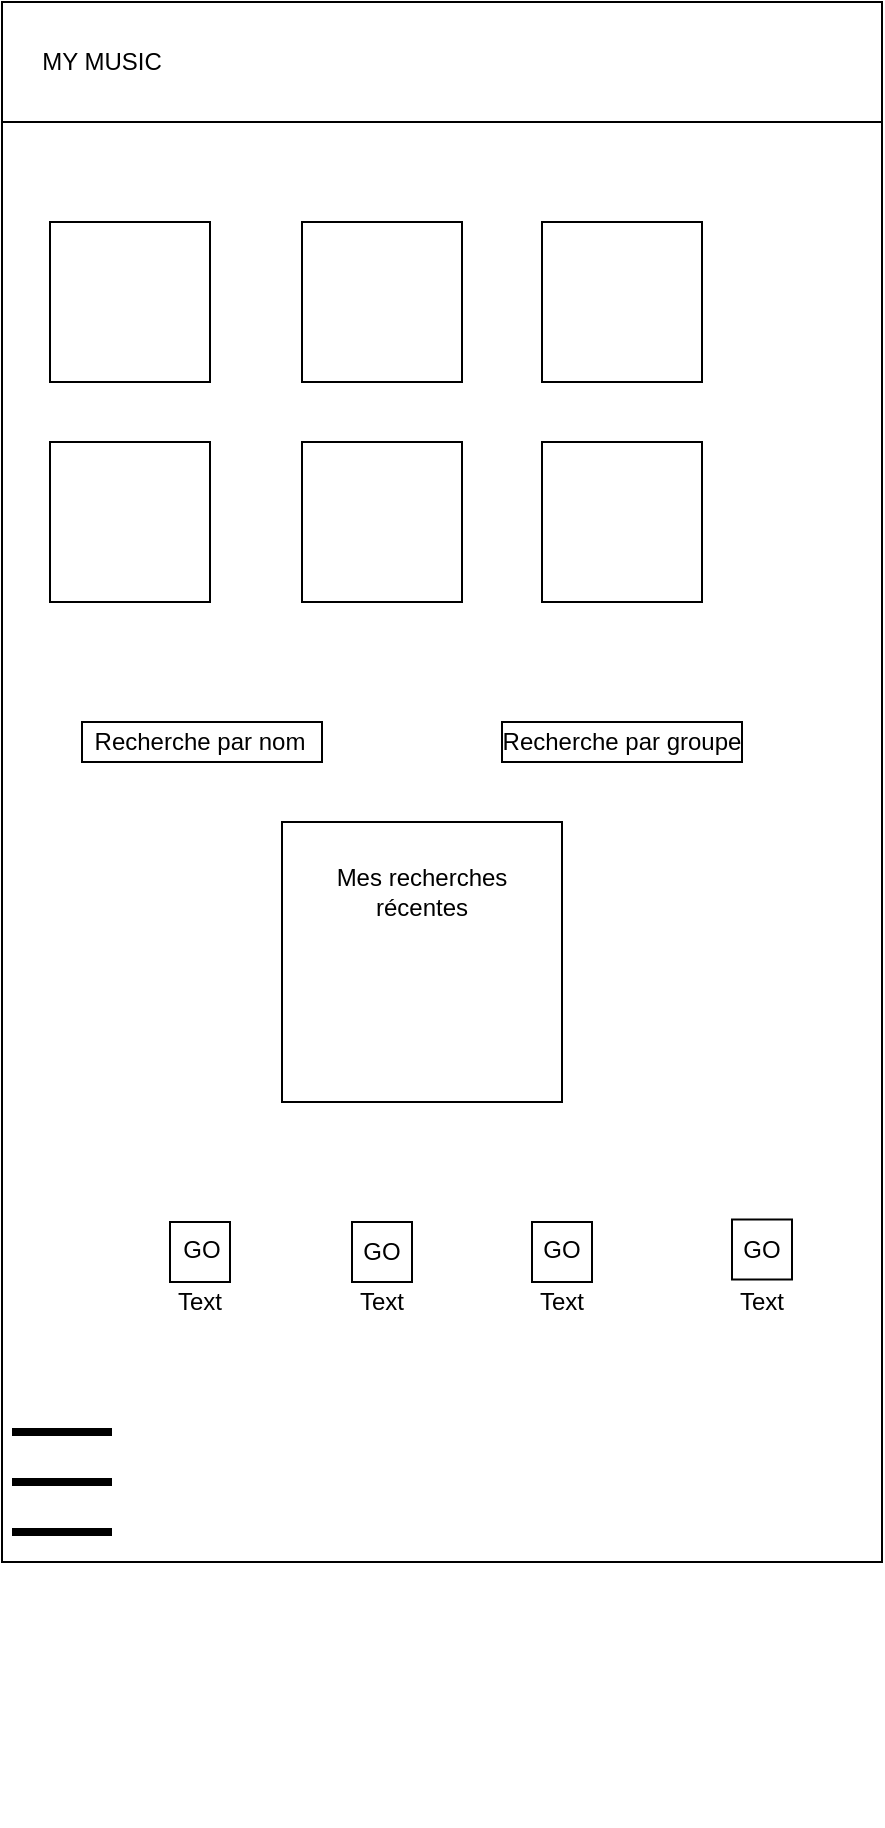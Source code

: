 <mxfile version="14.0.0" type="github">
  <diagram id="cm5YxSp33BvMTeGNr2lR" name="Page-1">
    <mxGraphModel dx="577" dy="723" grid="1" gridSize="10" guides="1" tooltips="1" connect="1" arrows="1" fold="1" page="1" pageScale="1" pageWidth="1654" pageHeight="2336" math="0" shadow="0">
      <root>
        <mxCell id="0" />
        <mxCell id="1" parent="0" />
        <mxCell id="Vq2gevbMpDfCVRmMfurd-1" value="" style="rounded=0;whiteSpace=wrap;html=1;" vertex="1" parent="1">
          <mxGeometry x="310" y="90" width="440" height="60" as="geometry" />
        </mxCell>
        <mxCell id="Vq2gevbMpDfCVRmMfurd-2" value="MY MUSIC" style="text;html=1;strokeColor=none;fillColor=none;align=center;verticalAlign=middle;whiteSpace=wrap;rounded=0;" vertex="1" parent="1">
          <mxGeometry x="320" y="110" width="80" height="20" as="geometry" />
        </mxCell>
        <mxCell id="Vq2gevbMpDfCVRmMfurd-8" value="" style="rounded=0;whiteSpace=wrap;html=1;" vertex="1" parent="1">
          <mxGeometry x="310" y="150" width="440" height="720" as="geometry" />
        </mxCell>
        <mxCell id="Vq2gevbMpDfCVRmMfurd-9" value="" style="whiteSpace=wrap;html=1;aspect=fixed;" vertex="1" parent="1">
          <mxGeometry x="334" y="200" width="80" height="80" as="geometry" />
        </mxCell>
        <mxCell id="Vq2gevbMpDfCVRmMfurd-10" value="" style="whiteSpace=wrap;html=1;aspect=fixed;" vertex="1" parent="1">
          <mxGeometry x="460" y="200" width="80" height="80" as="geometry" />
        </mxCell>
        <mxCell id="Vq2gevbMpDfCVRmMfurd-11" value="" style="whiteSpace=wrap;html=1;aspect=fixed;" vertex="1" parent="1">
          <mxGeometry x="334" y="310" width="80" height="80" as="geometry" />
        </mxCell>
        <mxCell id="Vq2gevbMpDfCVRmMfurd-12" value="" style="whiteSpace=wrap;html=1;aspect=fixed;" vertex="1" parent="1">
          <mxGeometry x="580" y="200" width="80" height="80" as="geometry" />
        </mxCell>
        <mxCell id="Vq2gevbMpDfCVRmMfurd-13" value="" style="whiteSpace=wrap;html=1;aspect=fixed;" vertex="1" parent="1">
          <mxGeometry x="580" y="310" width="80" height="80" as="geometry" />
        </mxCell>
        <mxCell id="Vq2gevbMpDfCVRmMfurd-14" value="" style="whiteSpace=wrap;html=1;aspect=fixed;" vertex="1" parent="1">
          <mxGeometry x="460" y="310" width="80" height="80" as="geometry" />
        </mxCell>
        <mxCell id="Vq2gevbMpDfCVRmMfurd-15" value="" style="rounded=0;whiteSpace=wrap;html=1;" vertex="1" parent="1">
          <mxGeometry x="350" y="450" width="120" height="20" as="geometry" />
        </mxCell>
        <mxCell id="Vq2gevbMpDfCVRmMfurd-16" value="" style="rounded=0;whiteSpace=wrap;html=1;" vertex="1" parent="1">
          <mxGeometry x="560" y="450" width="120" height="20" as="geometry" />
        </mxCell>
        <mxCell id="Vq2gevbMpDfCVRmMfurd-17" value="Recherche par nom" style="text;html=1;strokeColor=none;fillColor=none;align=center;verticalAlign=middle;whiteSpace=wrap;rounded=0;" vertex="1" parent="1">
          <mxGeometry x="354" y="450" width="110" height="20" as="geometry" />
        </mxCell>
        <mxCell id="Vq2gevbMpDfCVRmMfurd-18" value="Recherche par groupe" style="text;html=1;strokeColor=none;fillColor=none;align=center;verticalAlign=middle;whiteSpace=wrap;rounded=0;" vertex="1" parent="1">
          <mxGeometry x="555" y="450" width="130" height="20" as="geometry" />
        </mxCell>
        <mxCell id="Vq2gevbMpDfCVRmMfurd-20" value="" style="whiteSpace=wrap;html=1;aspect=fixed;" vertex="1" parent="1">
          <mxGeometry x="450" y="500" width="140" height="140" as="geometry" />
        </mxCell>
        <mxCell id="Vq2gevbMpDfCVRmMfurd-21" value="Mes recherches récentes" style="text;html=1;strokeColor=none;fillColor=none;align=center;verticalAlign=middle;whiteSpace=wrap;rounded=0;" vertex="1" parent="1">
          <mxGeometry x="455" y="520" width="130" height="30" as="geometry" />
        </mxCell>
        <mxCell id="Vq2gevbMpDfCVRmMfurd-22" value="&lt;span style=&quot;color: rgba(0 , 0 , 0 , 0) ; font-family: monospace ; font-size: 0px&quot;&gt;%3CmxGraphModel%3E%3Croot%3E%3CmxCell%20id%3D%220%22%2F%3E%3CmxCell%20id%3D%221%22%20parent%3D%220%22%2F%3E%3CmxCell%20id%3D%222%22%20value%3D%22GO%22%20style%3D%22text%3Bhtml%3D1%3BstrokeColor%3Dnone%3BfillColor%3Dnone%3Balign%3Dcenter%3BverticalAlign%3Dmiddle%3BwhiteSpace%3Dwrap%3Brounded%3D0%3B%22%20vertex%3D%221%22%20parent%3D%221%22%3E%3CmxGeometry%20x%3D%22354%22%20y%3D%22815%22%20width%3D%2240%22%20height%3D%2220%22%20as%3D%22geometry%22%2F%3E%3C%2FmxCell%3E%3C%2Froot%3E%3C%2FmxGraphModel%3E&lt;/span&gt;" style="whiteSpace=wrap;html=1;aspect=fixed;" vertex="1" parent="1">
          <mxGeometry x="394" y="700" width="30" height="30" as="geometry" />
        </mxCell>
        <mxCell id="Vq2gevbMpDfCVRmMfurd-32" value="&lt;span style=&quot;color: rgba(0 , 0 , 0 , 0) ; font-family: monospace ; font-size: 0px&quot;&gt;%3CmxGraphModel%3E%3Croot%3E%3CmxCell%20id%3D%220%22%2F%3E%3CmxCell%20id%3D%221%22%20parent%3D%220%22%2F%3E%3CmxCell%20id%3D%222%22%20value%3D%22GO%22%20style%3D%22text%3Bhtml%3D1%3BstrokeColor%3Dnone%3BfillColor%3Dnone%3Balign%3Dcenter%3BverticalAlign%3Dmiddle%3BwhiteSpace%3Dwrap%3Brounded%3D0%3B%22%20vertex%3D%221%22%20parent%3D%221%22%3E%3CmxGeometry%20x%3D%22354%22%20y%3D%22815%22%20width%3D%2240%22%20height%3D%2220%22%20as%3D%22geometry%22%2F%3E%3C%2FmxCell%3E%3C%2Froot%3E%3C%2FmxGraphModel%3E&lt;/span&gt;" style="whiteSpace=wrap;html=1;aspect=fixed;" vertex="1" parent="1">
          <mxGeometry x="485" y="700" width="30" height="30" as="geometry" />
        </mxCell>
        <mxCell id="Vq2gevbMpDfCVRmMfurd-33" value="&lt;span style=&quot;color: rgba(0 , 0 , 0 , 0) ; font-family: monospace ; font-size: 0px&quot;&gt;%3CmxGraphModel%3E%3Croot%3E%3CmxCell%20id%3D%220%22%2F%3E%3CmxCell%20id%3D%221%22%20parent%3D%220%22%2F%3E%3CmxCell%20id%3D%222%22%20value%3D%22GO%22%20style%3D%22text%3Bhtml%3D1%3BstrokeColor%3Dnone%3BfillColor%3Dnone%3Balign%3Dcenter%3BverticalAlign%3Dmiddle%3BwhiteSpace%3Dwrap%3Brounded%3D0%3B%22%20vertex%3D%221%22%20parent%3D%221%22%3E%3CmxGeometry%20x%3D%22354%22%20y%3D%22815%22%20width%3D%2240%22%20height%3D%2220%22%20as%3D%22geometry%22%2F%3E%3C%2FmxCell%3E%3C%2Froot%3E%3C%2FmxGraphModel%3E&lt;/span&gt;" style="whiteSpace=wrap;html=1;aspect=fixed;" vertex="1" parent="1">
          <mxGeometry x="675" y="698.75" width="30" height="30" as="geometry" />
        </mxCell>
        <mxCell id="Vq2gevbMpDfCVRmMfurd-34" value="&lt;span style=&quot;color: rgba(0 , 0 , 0 , 0) ; font-family: monospace ; font-size: 0px&quot;&gt;%3CmxGraphModel%3E%3Croot%3E%3CmxCell%20id%3D%220%22%2F%3E%3CmxCell%20id%3D%221%22%20parent%3D%220%22%2F%3E%3CmxCell%20id%3D%222%22%20value%3D%22GO%22%20style%3D%22text%3Bhtml%3D1%3BstrokeColor%3Dnone%3BfillColor%3Dnone%3Balign%3Dcenter%3BverticalAlign%3Dmiddle%3BwhiteSpace%3Dwrap%3Brounded%3D0%3B%22%20vertex%3D%221%22%20parent%3D%221%22%3E%3CmxGeometry%20x%3D%22354%22%20y%3D%22815%22%20width%3D%2240%22%20height%3D%2220%22%20as%3D%22geometry%22%2F%3E%3C%2FmxCell%3E%3C%2Froot%3E%3C%2FmxGraphModel%3E&lt;/span&gt;" style="whiteSpace=wrap;html=1;aspect=fixed;" vertex="1" parent="1">
          <mxGeometry x="575" y="700" width="30" height="30" as="geometry" />
        </mxCell>
        <mxCell id="Vq2gevbMpDfCVRmMfurd-35" value="GO" style="text;html=1;strokeColor=none;fillColor=none;align=center;verticalAlign=middle;whiteSpace=wrap;rounded=0;" vertex="1" parent="1">
          <mxGeometry x="570" y="697.5" width="40" height="32.5" as="geometry" />
        </mxCell>
        <mxCell id="Vq2gevbMpDfCVRmMfurd-36" value="GO" style="text;html=1;strokeColor=none;fillColor=none;align=center;verticalAlign=middle;whiteSpace=wrap;rounded=0;" vertex="1" parent="1">
          <mxGeometry x="670" y="706.25" width="40" height="15" as="geometry" />
        </mxCell>
        <mxCell id="Vq2gevbMpDfCVRmMfurd-37" value="GO" style="text;html=1;strokeColor=none;fillColor=none;align=center;verticalAlign=middle;whiteSpace=wrap;rounded=0;" vertex="1" parent="1">
          <mxGeometry x="480" y="707.5" width="40" height="15" as="geometry" />
        </mxCell>
        <mxCell id="Vq2gevbMpDfCVRmMfurd-40" value="Text" style="text;html=1;strokeColor=none;fillColor=none;align=center;verticalAlign=middle;whiteSpace=wrap;rounded=0;" vertex="1" parent="1">
          <mxGeometry x="389" y="730" width="40" height="20" as="geometry" />
        </mxCell>
        <mxCell id="Vq2gevbMpDfCVRmMfurd-43" value="Text" style="text;html=1;strokeColor=none;fillColor=none;align=center;verticalAlign=middle;whiteSpace=wrap;rounded=0;" vertex="1" parent="1">
          <mxGeometry x="670" y="730" width="40" height="20" as="geometry" />
        </mxCell>
        <mxCell id="Vq2gevbMpDfCVRmMfurd-44" value="Text" style="text;html=1;strokeColor=none;fillColor=none;align=center;verticalAlign=middle;whiteSpace=wrap;rounded=0;" vertex="1" parent="1">
          <mxGeometry x="480" y="730" width="40" height="20" as="geometry" />
        </mxCell>
        <mxCell id="Vq2gevbMpDfCVRmMfurd-45" value="Text" style="text;html=1;strokeColor=none;fillColor=none;align=center;verticalAlign=middle;whiteSpace=wrap;rounded=0;" vertex="1" parent="1">
          <mxGeometry x="570" y="730" width="40" height="20" as="geometry" />
        </mxCell>
        <mxCell id="Vq2gevbMpDfCVRmMfurd-54" value="" style="line;strokeWidth=4;html=1;perimeter=backbonePerimeter;points=[];outlineConnect=0;" vertex="1" parent="1">
          <mxGeometry x="315" y="800" width="50" height="10" as="geometry" />
        </mxCell>
        <mxCell id="Vq2gevbMpDfCVRmMfurd-55" value="" style="line;strokeWidth=4;html=1;perimeter=backbonePerimeter;points=[];outlineConnect=0;" vertex="1" parent="1">
          <mxGeometry x="315" y="660" width="50" height="340" as="geometry" />
        </mxCell>
        <mxCell id="Vq2gevbMpDfCVRmMfurd-56" value="" style="line;strokeWidth=4;html=1;perimeter=backbonePerimeter;points=[];outlineConnect=0;" vertex="1" parent="1">
          <mxGeometry x="315" y="850" width="50" height="10" as="geometry" />
        </mxCell>
        <mxCell id="Vq2gevbMpDfCVRmMfurd-87" value="GO" style="text;html=1;strokeColor=none;fillColor=none;align=center;verticalAlign=middle;whiteSpace=wrap;rounded=0;" vertex="1" parent="1">
          <mxGeometry x="390" y="706.25" width="40" height="15" as="geometry" />
        </mxCell>
      </root>
    </mxGraphModel>
  </diagram>
</mxfile>
